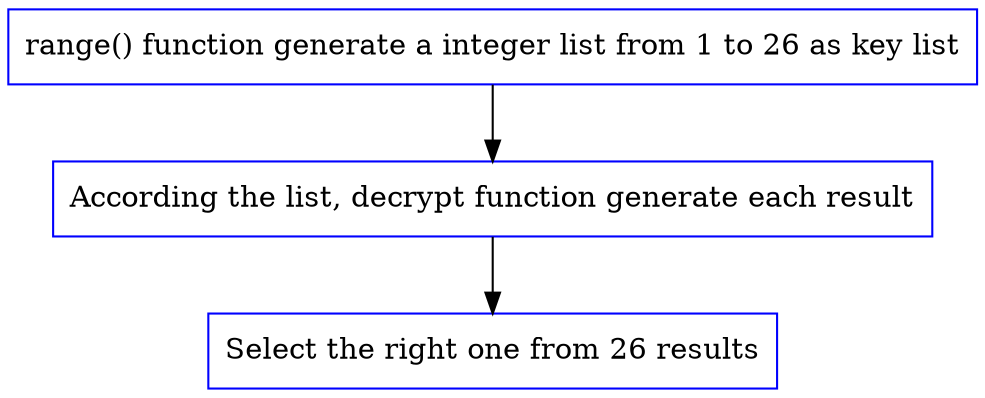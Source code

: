 digraph g{
	node [
            shape = "record"
            color = "blue"
        ]

	"range() function generate a integer list from 1 to 26 as key list" -> "According the list, decrypt function generate each result"
	 "According the list, decrypt function generate each result"->"Select the right one from 26 results"
}
